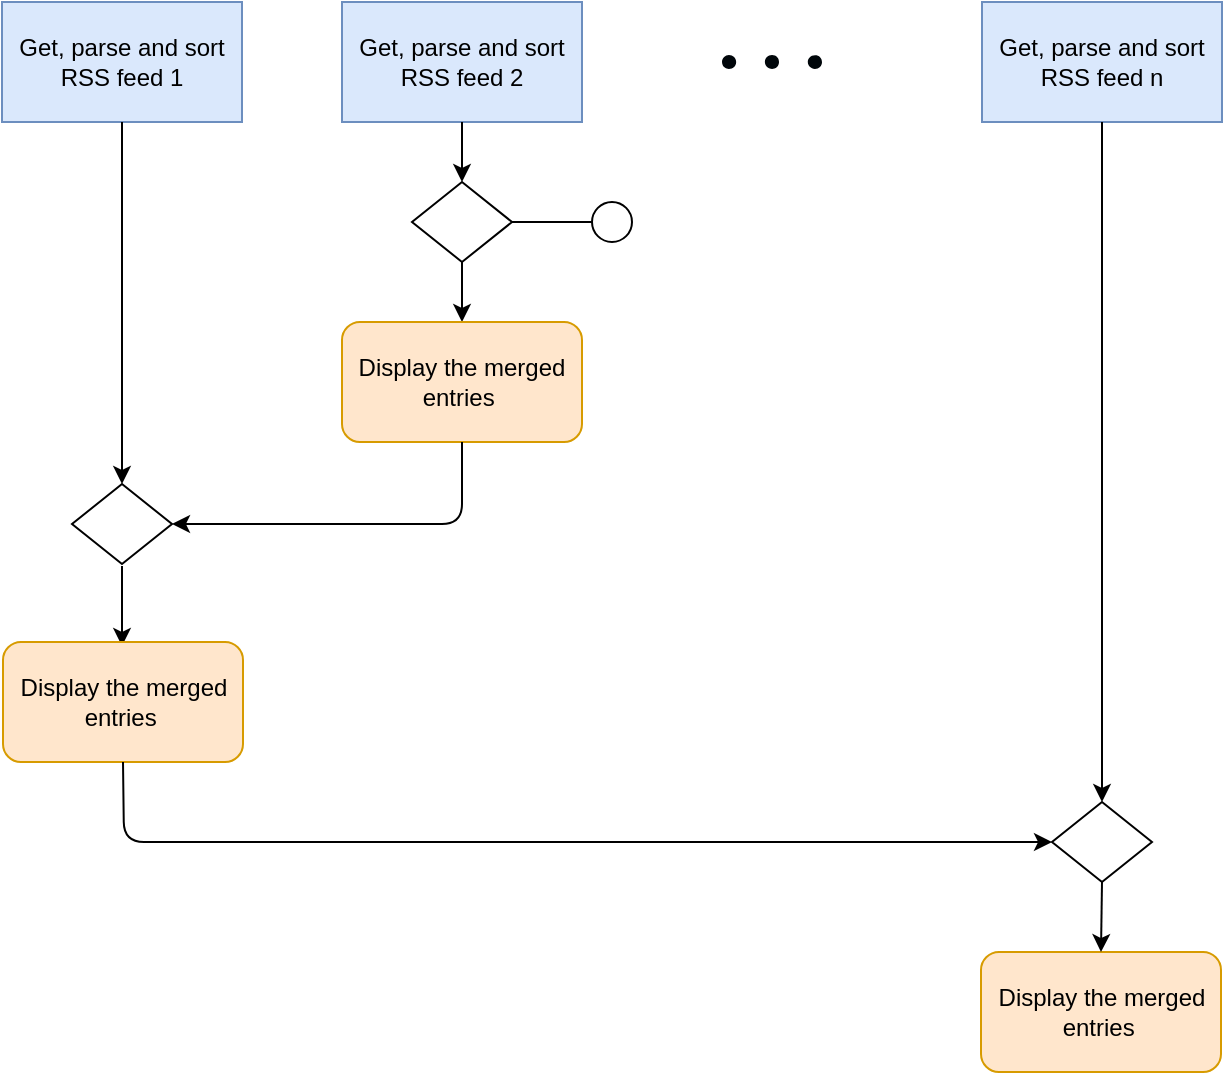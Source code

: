<mxfile version="10.6.3" type="device"><diagram id="aqzBfhPfbxEHQbIHvMNu" name="Page-1"><mxGraphModel dx="1394" dy="822" grid="1" gridSize="10" guides="1" tooltips="1" connect="1" arrows="1" fold="1" page="1" pageScale="1" pageWidth="850" pageHeight="1100" math="0" shadow="0"><root><mxCell id="0"/><mxCell id="1" parent="0"/><mxCell id="1xc3uH3_tR0Sqoj4Y-Vi-1" value="Get, parse and sort RSS feed 1" style="rounded=0;whiteSpace=wrap;html=1;fillColor=#dae8fc;strokeColor=#6c8ebf;" parent="1" vertex="1"><mxGeometry x="110" y="80" width="120" height="60" as="geometry"/></mxCell><mxCell id="1xc3uH3_tR0Sqoj4Y-Vi-3" value="Get, parse and sort RSS feed 2&lt;br&gt;" style="rounded=0;whiteSpace=wrap;html=1;fillColor=#dae8fc;strokeColor=#6c8ebf;" parent="1" vertex="1"><mxGeometry x="280" y="80" width="120" height="60" as="geometry"/></mxCell><mxCell id="1xc3uH3_tR0Sqoj4Y-Vi-4" value="Get, parse and sort RSS feed n&lt;br&gt;" style="rounded=0;whiteSpace=wrap;html=1;fillColor=#dae8fc;strokeColor=#6c8ebf;" parent="1" vertex="1"><mxGeometry x="600" y="80" width="120" height="60" as="geometry"/></mxCell><mxCell id="1xc3uH3_tR0Sqoj4Y-Vi-6" value="" style="endArrow=classic;html=1;exitX=0.5;exitY=1;exitDx=0;exitDy=0;entryX=0.5;entryY=0;entryDx=0;entryDy=0;" parent="1" source="1xc3uH3_tR0Sqoj4Y-Vi-1" target="uZBjejN5YciCo4JNLPKP-2" edge="1"><mxGeometry width="50" height="50" relative="1" as="geometry"><mxPoint x="320" y="480" as="sourcePoint"/><mxPoint x="170" y="240" as="targetPoint"/></mxGeometry></mxCell><mxCell id="1xc3uH3_tR0Sqoj4Y-Vi-9" value="" style="endArrow=classic;html=1;exitX=0.5;exitY=1;exitDx=0;exitDy=0;entryX=0.5;entryY=0;entryDx=0;entryDy=0;" parent="1" source="1xc3uH3_tR0Sqoj4Y-Vi-3" target="uZBjejN5YciCo4JNLPKP-5" edge="1"><mxGeometry width="50" height="50" relative="1" as="geometry"><mxPoint x="390" y="150" as="sourcePoint"/><mxPoint x="340" y="160" as="targetPoint"/></mxGeometry></mxCell><mxCell id="1xc3uH3_tR0Sqoj4Y-Vi-10" value="" style="shadow=0;dashed=0;html=1;strokeColor=none;labelPosition=center;verticalLabelPosition=bottom;verticalAlign=top;align=center;shape=mxgraph.mscae.general_symbols.ellipses;fillColor=#00060A;" parent="1" vertex="1"><mxGeometry x="470" y="106.5" width="50" height="7" as="geometry"/></mxCell><mxCell id="1xc3uH3_tR0Sqoj4Y-Vi-13" value="" style="endArrow=classic;html=1;exitX=0.5;exitY=1;exitDx=0;exitDy=0;entryX=0.5;entryY=0;entryDx=0;entryDy=0;" parent="1" source="1xc3uH3_tR0Sqoj4Y-Vi-4" target="uZBjejN5YciCo4JNLPKP-7" edge="1"><mxGeometry width="50" height="50" relative="1" as="geometry"><mxPoint x="390" y="300" as="sourcePoint"/><mxPoint x="660" y="280" as="targetPoint"/></mxGeometry></mxCell><mxCell id="uZBjejN5YciCo4JNLPKP-2" value="" style="rhombus;whiteSpace=wrap;html=1;" parent="1" vertex="1"><mxGeometry x="145" y="321" width="50" height="40" as="geometry"/></mxCell><mxCell id="uZBjejN5YciCo4JNLPKP-4" value="" style="shape=image;html=1;verticalAlign=top;verticalLabelPosition=bottom;labelBackgroundColor=#ffffff;imageAspect=0;aspect=fixed;image=https://cdn4.iconfinder.com/data/icons/ionicons/512/icon-plus-round-128.png" parent="1" vertex="1"><mxGeometry x="160" y="332" width="21" height="20" as="geometry"/></mxCell><mxCell id="uZBjejN5YciCo4JNLPKP-5" value="" style="rhombus;whiteSpace=wrap;html=1;" parent="1" vertex="1"><mxGeometry x="315" y="170" width="50" height="40" as="geometry"/></mxCell><mxCell id="uZBjejN5YciCo4JNLPKP-6" value="" style="shape=image;html=1;verticalAlign=top;verticalLabelPosition=bottom;labelBackgroundColor=#ffffff;imageAspect=0;aspect=fixed;image=https://cdn4.iconfinder.com/data/icons/ionicons/512/icon-plus-round-128.png" parent="1" vertex="1"><mxGeometry x="329.5" y="180" width="21" height="20" as="geometry"/></mxCell><mxCell id="uZBjejN5YciCo4JNLPKP-7" value="" style="rhombus;whiteSpace=wrap;html=1;" parent="1" vertex="1"><mxGeometry x="635" y="480" width="50" height="40" as="geometry"/></mxCell><mxCell id="uZBjejN5YciCo4JNLPKP-8" value="" style="shape=image;html=1;verticalAlign=top;verticalLabelPosition=bottom;labelBackgroundColor=#ffffff;imageAspect=0;aspect=fixed;image=https://cdn4.iconfinder.com/data/icons/ionicons/512/icon-plus-round-128.png" parent="1" vertex="1"><mxGeometry x="650" y="490" width="21" height="20" as="geometry"/></mxCell><mxCell id="uZBjejN5YciCo4JNLPKP-9" value="" style="ellipse;whiteSpace=wrap;html=1;aspect=fixed;" parent="1" vertex="1"><mxGeometry x="405" y="180" width="20" height="20" as="geometry"/></mxCell><mxCell id="uZBjejN5YciCo4JNLPKP-12" value="" style="endArrow=none;html=1;exitX=1;exitY=0.5;exitDx=0;exitDy=0;entryX=0;entryY=0.5;entryDx=0;entryDy=0;" parent="1" source="uZBjejN5YciCo4JNLPKP-5" target="uZBjejN5YciCo4JNLPKP-9" edge="1"><mxGeometry width="50" height="50" relative="1" as="geometry"><mxPoint x="110" y="640" as="sourcePoint"/><mxPoint x="160" y="590" as="targetPoint"/></mxGeometry></mxCell><mxCell id="uZBjejN5YciCo4JNLPKP-21" value="" style="endArrow=classic;html=1;exitX=0.5;exitY=1;exitDx=0;exitDy=0;" parent="1" edge="1"><mxGeometry width="50" height="50" relative="1" as="geometry"><mxPoint x="170" y="362" as="sourcePoint"/><mxPoint x="170" y="402" as="targetPoint"/></mxGeometry></mxCell><mxCell id="uZBjejN5YciCo4JNLPKP-22" value="" style="endArrow=classic;html=1;exitX=0.5;exitY=1;exitDx=0;exitDy=0;entryX=0.5;entryY=0;entryDx=0;entryDy=0;" parent="1" source="uZBjejN5YciCo4JNLPKP-5" target="uZBjejN5YciCo4JNLPKP-26" edge="1"><mxGeometry width="50" height="50" relative="1" as="geometry"><mxPoint x="180" y="290" as="sourcePoint"/><mxPoint x="341" y="270" as="targetPoint"/></mxGeometry></mxCell><mxCell id="uZBjejN5YciCo4JNLPKP-25" value="Display the merged entries&amp;nbsp;" style="rounded=1;whiteSpace=wrap;html=1;fillColor=#ffe6cc;strokeColor=#d79b00;" parent="1" vertex="1"><mxGeometry x="110.5" y="400" width="120" height="60" as="geometry"/></mxCell><mxCell id="uZBjejN5YciCo4JNLPKP-26" value="Display the merged entries&amp;nbsp;" style="rounded=1;whiteSpace=wrap;html=1;fillColor=#ffe6cc;strokeColor=#d79b00;" parent="1" vertex="1"><mxGeometry x="280" y="240" width="120" height="60" as="geometry"/></mxCell><mxCell id="uZBjejN5YciCo4JNLPKP-37" value="Display the merged entries&amp;nbsp;" style="rounded=1;whiteSpace=wrap;html=1;fillColor=#ffe6cc;strokeColor=#d79b00;" parent="1" vertex="1"><mxGeometry x="599.5" y="555" width="120" height="60" as="geometry"/></mxCell><mxCell id="uZBjejN5YciCo4JNLPKP-39" value="" style="endArrow=classic;html=1;exitX=0.5;exitY=1;exitDx=0;exitDy=0;entryX=0.5;entryY=0;entryDx=0;entryDy=0;" parent="1" source="uZBjejN5YciCo4JNLPKP-7" target="uZBjejN5YciCo4JNLPKP-37" edge="1"><mxGeometry width="50" height="50" relative="1" as="geometry"><mxPoint x="590" y="730" as="sourcePoint"/><mxPoint x="640" y="680" as="targetPoint"/></mxGeometry></mxCell><mxCell id="nveeTy3mECJtn5yQNXUd-10" value="" style="endArrow=classic;html=1;entryX=1;entryY=0.5;entryDx=0;entryDy=0;exitX=0.5;exitY=1;exitDx=0;exitDy=0;" parent="1" target="uZBjejN5YciCo4JNLPKP-2" edge="1" source="uZBjejN5YciCo4JNLPKP-26"><mxGeometry width="50" height="50" relative="1" as="geometry"><mxPoint x="340" y="341" as="sourcePoint"/><mxPoint x="160" y="620" as="targetPoint"/><Array as="points"><mxPoint x="340" y="341"/></Array></mxGeometry></mxCell><mxCell id="nveeTy3mECJtn5yQNXUd-11" value="" style="endArrow=classic;html=1;entryX=0;entryY=0.5;entryDx=0;entryDy=0;exitX=0.5;exitY=1;exitDx=0;exitDy=0;" parent="1" target="uZBjejN5YciCo4JNLPKP-7" edge="1" source="uZBjejN5YciCo4JNLPKP-25"><mxGeometry width="50" height="50" relative="1" as="geometry"><mxPoint x="161" y="460" as="sourcePoint"/><mxPoint x="625" y="500" as="targetPoint"/><Array as="points"><mxPoint x="171" y="500"/></Array></mxGeometry></mxCell></root></mxGraphModel></diagram></mxfile>
